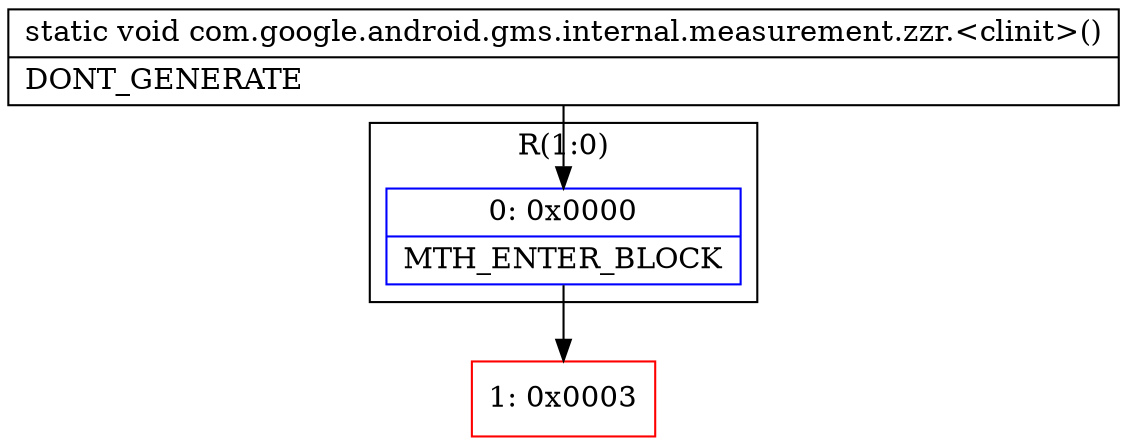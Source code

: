 digraph "CFG forcom.google.android.gms.internal.measurement.zzr.\<clinit\>()V" {
subgraph cluster_Region_1866896588 {
label = "R(1:0)";
node [shape=record,color=blue];
Node_0 [shape=record,label="{0\:\ 0x0000|MTH_ENTER_BLOCK\l}"];
}
Node_1 [shape=record,color=red,label="{1\:\ 0x0003}"];
MethodNode[shape=record,label="{static void com.google.android.gms.internal.measurement.zzr.\<clinit\>()  | DONT_GENERATE\l}"];
MethodNode -> Node_0;
Node_0 -> Node_1;
}

